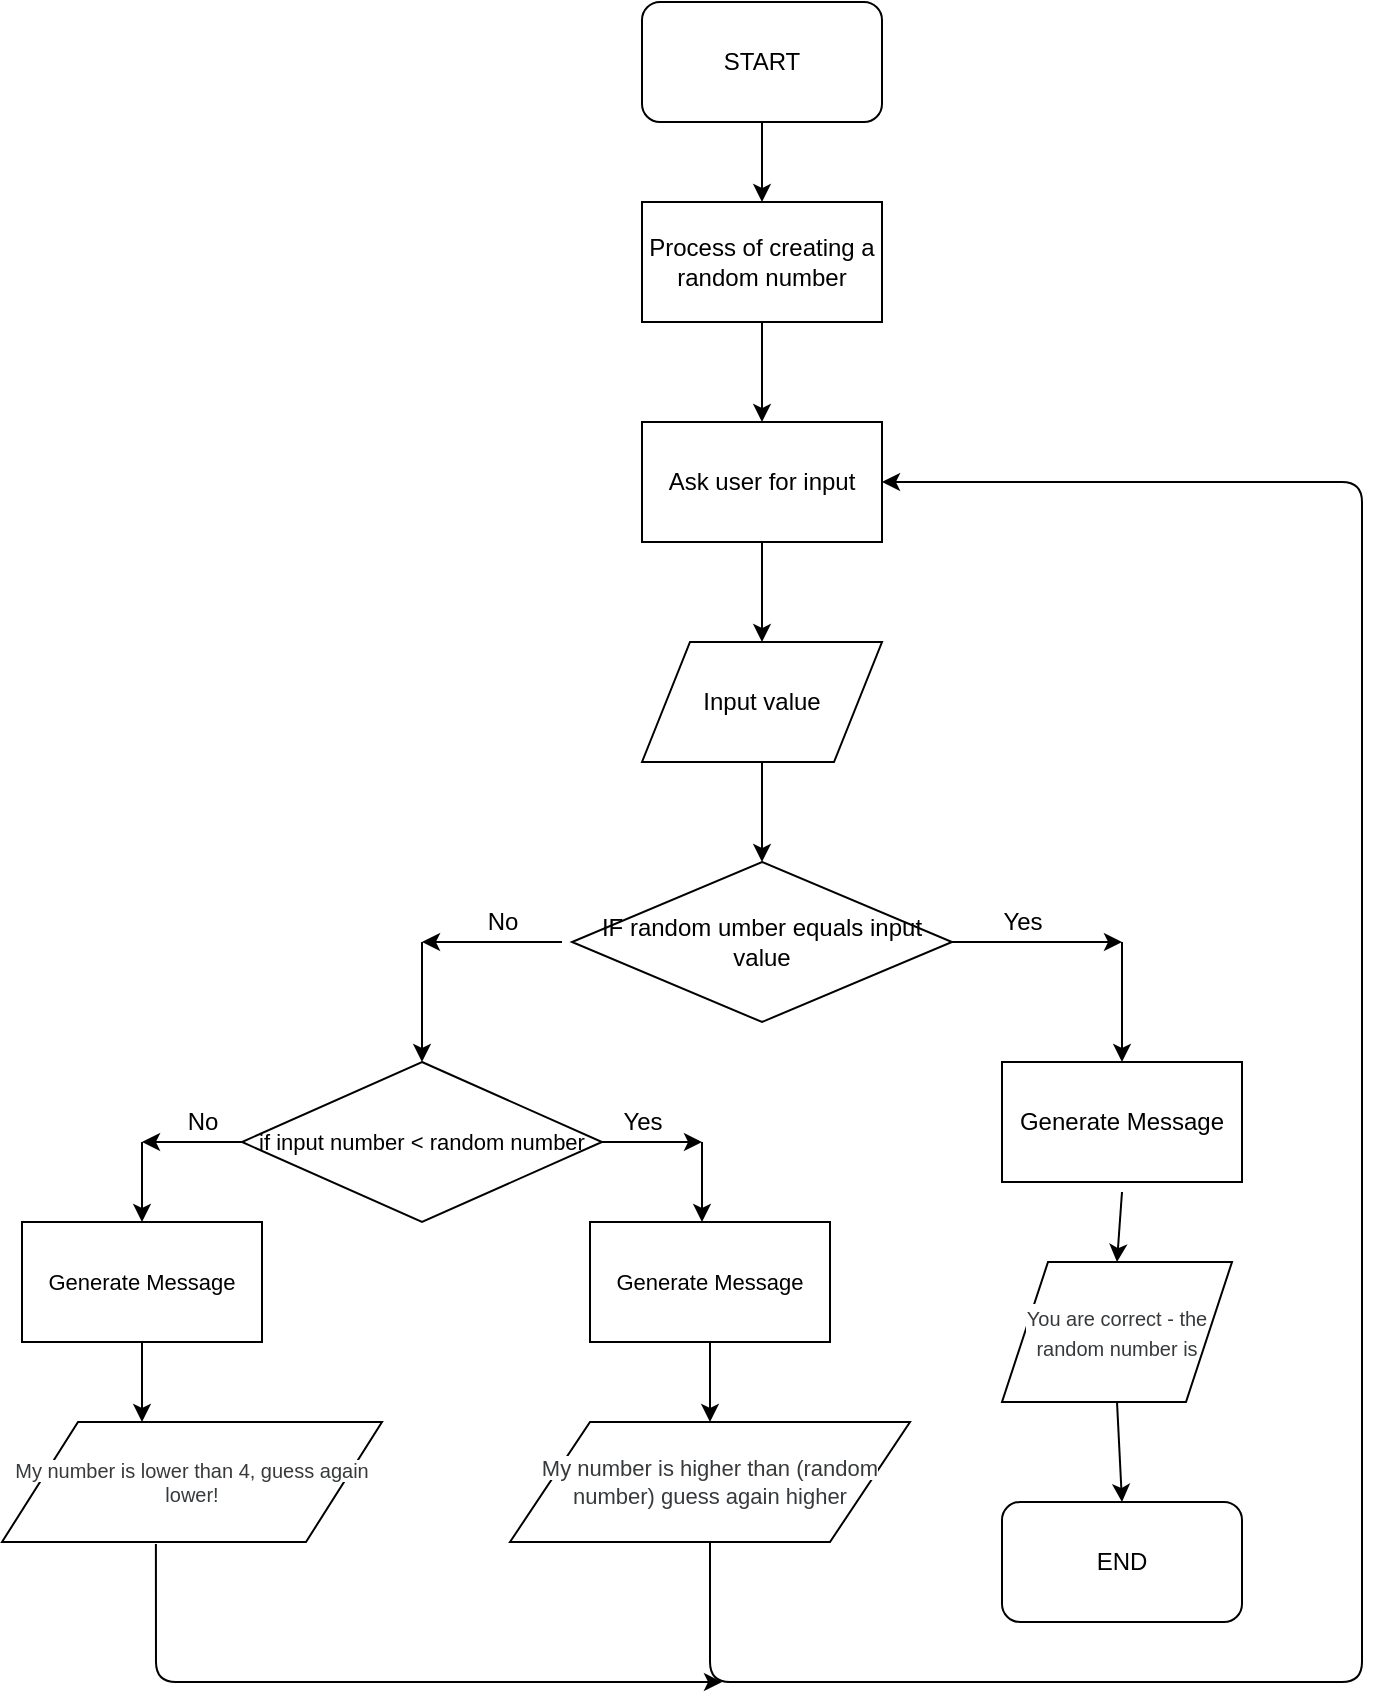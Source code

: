 <mxfile version="13.1.3" type="device"><diagram id="GoG9AKPHi4_vyVMQD7d2" name="Page-1"><mxGraphModel dx="1154" dy="603" grid="1" gridSize="10" guides="1" tooltips="1" connect="1" arrows="1" fold="1" page="1" pageScale="1" pageWidth="827" pageHeight="1169" math="0" shadow="0"><root><mxCell id="0"/><mxCell id="1" parent="0"/><mxCell id="FsElk1nDtUlgFJNFTx4h-1" value="START" style="rounded=1;whiteSpace=wrap;html=1;" vertex="1" parent="1"><mxGeometry x="320" y="40" width="120" height="60" as="geometry"/></mxCell><mxCell id="FsElk1nDtUlgFJNFTx4h-2" value="" style="endArrow=classic;html=1;exitX=0.5;exitY=1;exitDx=0;exitDy=0;" edge="1" parent="1" source="FsElk1nDtUlgFJNFTx4h-1"><mxGeometry width="50" height="50" relative="1" as="geometry"><mxPoint x="390" y="340" as="sourcePoint"/><mxPoint x="380" y="140" as="targetPoint"/></mxGeometry></mxCell><mxCell id="FsElk1nDtUlgFJNFTx4h-3" value="Process of creating a random number" style="rounded=0;whiteSpace=wrap;html=1;" vertex="1" parent="1"><mxGeometry x="320" y="140" width="120" height="60" as="geometry"/></mxCell><mxCell id="FsElk1nDtUlgFJNFTx4h-5" value="" style="endArrow=classic;html=1;exitX=0.5;exitY=1;exitDx=0;exitDy=0;entryX=0.5;entryY=0;entryDx=0;entryDy=0;" edge="1" parent="1" source="FsElk1nDtUlgFJNFTx4h-3"><mxGeometry width="50" height="50" relative="1" as="geometry"><mxPoint x="170" y="270" as="sourcePoint"/><mxPoint x="380" y="250" as="targetPoint"/></mxGeometry></mxCell><mxCell id="FsElk1nDtUlgFJNFTx4h-7" style="edgeStyle=orthogonalEdgeStyle;rounded=0;orthogonalLoop=1;jettySize=auto;html=1;exitX=0.5;exitY=0;exitDx=0;exitDy=0;entryX=0.5;entryY=0;entryDx=0;entryDy=0;" edge="1" parent="1"><mxGeometry relative="1" as="geometry"><mxPoint x="380" y="250" as="targetPoint"/><mxPoint x="380" y="250" as="sourcePoint"/></mxGeometry></mxCell><mxCell id="FsElk1nDtUlgFJNFTx4h-11" value="IF random umber equals input value" style="rhombus;whiteSpace=wrap;html=1;" vertex="1" parent="1"><mxGeometry x="285" y="470" width="190" height="80" as="geometry"/></mxCell><mxCell id="FsElk1nDtUlgFJNFTx4h-12" value="Ask user for input" style="rounded=0;whiteSpace=wrap;html=1;" vertex="1" parent="1"><mxGeometry x="320" y="250" width="120" height="60" as="geometry"/></mxCell><mxCell id="FsElk1nDtUlgFJNFTx4h-13" value="" style="endArrow=classic;html=1;exitX=0.5;exitY=1;exitDx=0;exitDy=0;" edge="1" parent="1" source="FsElk1nDtUlgFJNFTx4h-12"><mxGeometry width="50" height="50" relative="1" as="geometry"><mxPoint x="480" y="270" as="sourcePoint"/><mxPoint x="380" y="360" as="targetPoint"/></mxGeometry></mxCell><mxCell id="FsElk1nDtUlgFJNFTx4h-15" value="Input value" style="shape=parallelogram;perimeter=parallelogramPerimeter;whiteSpace=wrap;html=1;" vertex="1" parent="1"><mxGeometry x="320" y="360" width="120" height="60" as="geometry"/></mxCell><mxCell id="FsElk1nDtUlgFJNFTx4h-16" value="" style="endArrow=classic;html=1;exitX=0.5;exitY=1;exitDx=0;exitDy=0;entryX=0.5;entryY=0;entryDx=0;entryDy=0;" edge="1" parent="1" source="FsElk1nDtUlgFJNFTx4h-15" target="FsElk1nDtUlgFJNFTx4h-11"><mxGeometry width="50" height="50" relative="1" as="geometry"><mxPoint x="425" y="440" as="sourcePoint"/><mxPoint x="475" y="390" as="targetPoint"/></mxGeometry></mxCell><mxCell id="FsElk1nDtUlgFJNFTx4h-18" value="" style="endArrow=classic;html=1;exitX=1;exitY=0.5;exitDx=0;exitDy=0;" edge="1" parent="1" source="FsElk1nDtUlgFJNFTx4h-11"><mxGeometry width="50" height="50" relative="1" as="geometry"><mxPoint x="480" y="420" as="sourcePoint"/><mxPoint x="560" y="510" as="targetPoint"/></mxGeometry></mxCell><mxCell id="FsElk1nDtUlgFJNFTx4h-19" value="Yes" style="text;html=1;align=center;verticalAlign=middle;resizable=0;points=[];autosize=1;" vertex="1" parent="1"><mxGeometry x="490" y="490" width="40" height="20" as="geometry"/></mxCell><mxCell id="FsElk1nDtUlgFJNFTx4h-20" value="" style="endArrow=classic;html=1;" edge="1" parent="1"><mxGeometry width="50" height="50" relative="1" as="geometry"><mxPoint x="280" y="510" as="sourcePoint"/><mxPoint x="210" y="510" as="targetPoint"/></mxGeometry></mxCell><mxCell id="FsElk1nDtUlgFJNFTx4h-21" value="No" style="text;html=1;align=center;verticalAlign=middle;resizable=0;points=[];autosize=1;" vertex="1" parent="1"><mxGeometry x="235" y="490" width="30" height="20" as="geometry"/></mxCell><mxCell id="FsElk1nDtUlgFJNFTx4h-22" value="" style="endArrow=classic;html=1;" edge="1" parent="1"><mxGeometry width="50" height="50" relative="1" as="geometry"><mxPoint x="560" y="510" as="sourcePoint"/><mxPoint x="560" y="570" as="targetPoint"/></mxGeometry></mxCell><mxCell id="FsElk1nDtUlgFJNFTx4h-23" value="Generate Message" style="rounded=0;whiteSpace=wrap;html=1;" vertex="1" parent="1"><mxGeometry x="500" y="570" width="120" height="60" as="geometry"/></mxCell><mxCell id="FsElk1nDtUlgFJNFTx4h-24" value="&lt;span style=&quot;color: rgb(55 , 58 , 60) ; text-align: left ; background-color: rgb(255 , 255 , 255)&quot;&gt;&lt;font style=&quot;font-size: 10px&quot;&gt;You are correct - the random number is&lt;/font&gt;&lt;/span&gt;" style="shape=parallelogram;perimeter=parallelogramPerimeter;whiteSpace=wrap;html=1;" vertex="1" parent="1"><mxGeometry x="500" y="670" width="115" height="70" as="geometry"/></mxCell><mxCell id="FsElk1nDtUlgFJNFTx4h-25" value="" style="endArrow=classic;html=1;entryX=0.5;entryY=0;entryDx=0;entryDy=0;" edge="1" parent="1" target="FsElk1nDtUlgFJNFTx4h-24"><mxGeometry width="50" height="50" relative="1" as="geometry"><mxPoint x="560" y="635" as="sourcePoint"/><mxPoint x="610" y="585" as="targetPoint"/></mxGeometry></mxCell><mxCell id="FsElk1nDtUlgFJNFTx4h-27" value="END" style="rounded=1;whiteSpace=wrap;html=1;" vertex="1" parent="1"><mxGeometry x="500" y="790" width="120" height="60" as="geometry"/></mxCell><mxCell id="FsElk1nDtUlgFJNFTx4h-28" value="" style="endArrow=classic;html=1;exitX=0.5;exitY=1;exitDx=0;exitDy=0;entryX=0.5;entryY=0;entryDx=0;entryDy=0;" edge="1" parent="1" source="FsElk1nDtUlgFJNFTx4h-24" target="FsElk1nDtUlgFJNFTx4h-27"><mxGeometry width="50" height="50" relative="1" as="geometry"><mxPoint x="540" y="790" as="sourcePoint"/><mxPoint x="590" y="780" as="targetPoint"/></mxGeometry></mxCell><mxCell id="FsElk1nDtUlgFJNFTx4h-29" value="" style="endArrow=classic;html=1;" edge="1" parent="1"><mxGeometry width="50" height="50" relative="1" as="geometry"><mxPoint x="210" y="510" as="sourcePoint"/><mxPoint x="210" y="570" as="targetPoint"/></mxGeometry></mxCell><mxCell id="FsElk1nDtUlgFJNFTx4h-30" value="&lt;font style=&quot;font-size: 11px&quot;&gt;if input number &amp;lt; random number&lt;/font&gt;" style="rhombus;whiteSpace=wrap;html=1;" vertex="1" parent="1"><mxGeometry x="120" y="570" width="180" height="80" as="geometry"/></mxCell><mxCell id="FsElk1nDtUlgFJNFTx4h-31" value="" style="endArrow=classic;html=1;" edge="1" parent="1"><mxGeometry width="50" height="50" relative="1" as="geometry"><mxPoint x="300" y="610" as="sourcePoint"/><mxPoint x="350" y="610" as="targetPoint"/></mxGeometry></mxCell><mxCell id="FsElk1nDtUlgFJNFTx4h-32" value="Yes" style="text;html=1;align=center;verticalAlign=middle;resizable=0;points=[];autosize=1;" vertex="1" parent="1"><mxGeometry x="300" y="590" width="40" height="20" as="geometry"/></mxCell><mxCell id="FsElk1nDtUlgFJNFTx4h-33" value="" style="endArrow=classic;html=1;" edge="1" parent="1"><mxGeometry width="50" height="50" relative="1" as="geometry"><mxPoint x="120" y="610" as="sourcePoint"/><mxPoint x="70" y="610" as="targetPoint"/></mxGeometry></mxCell><mxCell id="FsElk1nDtUlgFJNFTx4h-34" value="No" style="text;html=1;align=center;verticalAlign=middle;resizable=0;points=[];autosize=1;" vertex="1" parent="1"><mxGeometry x="85" y="590" width="30" height="20" as="geometry"/></mxCell><mxCell id="FsElk1nDtUlgFJNFTx4h-36" value="" style="endArrow=classic;html=1;" edge="1" parent="1"><mxGeometry width="50" height="50" relative="1" as="geometry"><mxPoint x="70" y="610" as="sourcePoint"/><mxPoint x="70" y="650" as="targetPoint"/></mxGeometry></mxCell><mxCell id="FsElk1nDtUlgFJNFTx4h-37" value="" style="endArrow=classic;html=1;" edge="1" parent="1"><mxGeometry width="50" height="50" relative="1" as="geometry"><mxPoint x="350" y="610" as="sourcePoint"/><mxPoint x="350" y="650" as="targetPoint"/></mxGeometry></mxCell><mxCell id="FsElk1nDtUlgFJNFTx4h-39" value="&lt;span style=&quot;color: rgb(55, 58, 60); text-align: left; background-color: rgb(255, 255, 255); font-size: 11px;&quot;&gt;My number is higher than (random number) guess again higher&lt;/span&gt;" style="shape=parallelogram;perimeter=parallelogramPerimeter;whiteSpace=wrap;html=1;fontSize=11;" vertex="1" parent="1"><mxGeometry x="254" y="750" width="200" height="60" as="geometry"/></mxCell><mxCell id="FsElk1nDtUlgFJNFTx4h-40" value="&lt;span style=&quot;color: rgb(55, 58, 60); font-size: 10px; text-align: left; background-color: rgb(255, 255, 255);&quot;&gt;My number is lower than 4, guess again lower!&lt;/span&gt;" style="shape=parallelogram;perimeter=parallelogramPerimeter;whiteSpace=wrap;html=1;fontSize=10;" vertex="1" parent="1"><mxGeometry y="750" width="190" height="60" as="geometry"/></mxCell><mxCell id="FsElk1nDtUlgFJNFTx4h-41" value="Generate Message" style="rounded=0;whiteSpace=wrap;html=1;fontSize=11;" vertex="1" parent="1"><mxGeometry x="294" y="650" width="120" height="60" as="geometry"/></mxCell><mxCell id="FsElk1nDtUlgFJNFTx4h-42" value="" style="endArrow=classic;html=1;fontSize=11;exitX=0.5;exitY=1;exitDx=0;exitDy=0;" edge="1" parent="1" source="FsElk1nDtUlgFJNFTx4h-41"><mxGeometry width="50" height="50" relative="1" as="geometry"><mxPoint x="330" y="760" as="sourcePoint"/><mxPoint x="354" y="750" as="targetPoint"/></mxGeometry></mxCell><mxCell id="FsElk1nDtUlgFJNFTx4h-43" value="Generate Message" style="rounded=0;whiteSpace=wrap;html=1;fontSize=11;" vertex="1" parent="1"><mxGeometry x="10" y="650" width="120" height="60" as="geometry"/></mxCell><mxCell id="FsElk1nDtUlgFJNFTx4h-44" value="" style="endArrow=classic;html=1;fontSize=11;exitX=0.5;exitY=1;exitDx=0;exitDy=0;" edge="1" parent="1" source="FsElk1nDtUlgFJNFTx4h-43"><mxGeometry width="50" height="50" relative="1" as="geometry"><mxPoint x="50" y="760" as="sourcePoint"/><mxPoint x="70" y="750" as="targetPoint"/></mxGeometry></mxCell><mxCell id="FsElk1nDtUlgFJNFTx4h-46" value="" style="endArrow=classic;html=1;fontSize=10;exitX=0.5;exitY=1;exitDx=0;exitDy=0;entryX=1;entryY=0.5;entryDx=0;entryDy=0;" edge="1" parent="1" source="FsElk1nDtUlgFJNFTx4h-39" target="FsElk1nDtUlgFJNFTx4h-12"><mxGeometry width="50" height="50" relative="1" as="geometry"><mxPoint x="510" y="690" as="sourcePoint"/><mxPoint x="680" y="220" as="targetPoint"/><Array as="points"><mxPoint x="354" y="880"/><mxPoint x="680" y="880"/><mxPoint x="680" y="280"/></Array></mxGeometry></mxCell><mxCell id="FsElk1nDtUlgFJNFTx4h-47" value="" style="endArrow=classic;html=1;fontSize=10;exitX=0.405;exitY=1.017;exitDx=0;exitDy=0;exitPerimeter=0;" edge="1" parent="1" source="FsElk1nDtUlgFJNFTx4h-40"><mxGeometry width="50" height="50" relative="1" as="geometry"><mxPoint x="50" y="860" as="sourcePoint"/><mxPoint x="360" y="880" as="targetPoint"/><Array as="points"><mxPoint x="77" y="880"/></Array></mxGeometry></mxCell></root></mxGraphModel></diagram></mxfile>